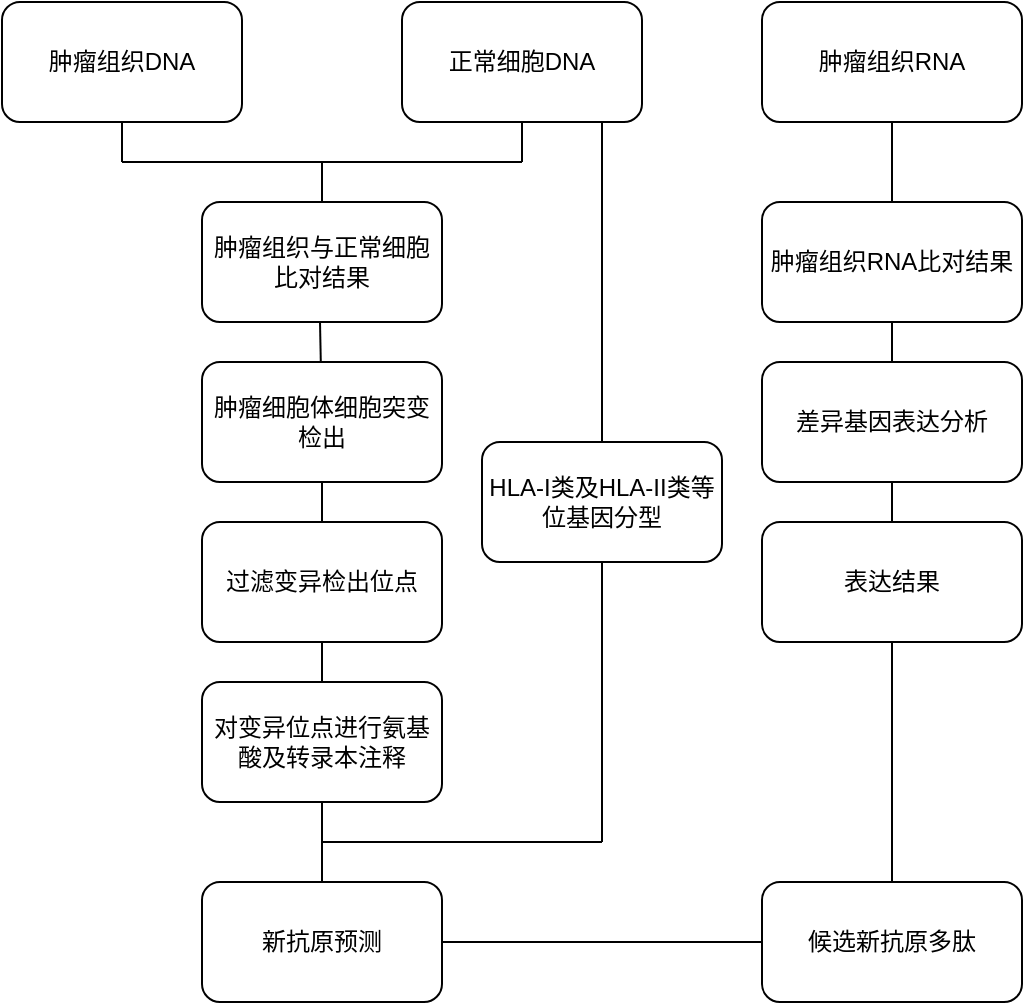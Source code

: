 <mxfile version="21.6.5" type="github">
  <diagram name="第 1 页" id="BV2JEcZFqFt92yoEPGKr">
    <mxGraphModel dx="989" dy="521" grid="1" gridSize="10" guides="1" tooltips="1" connect="1" arrows="1" fold="1" page="1" pageScale="1" pageWidth="1169" pageHeight="827" math="0" shadow="0">
      <root>
        <mxCell id="0" />
        <mxCell id="1" parent="0" />
        <mxCell id="G5EWqAJ_ozppIbQ28s9R-1" value="肿瘤组织DNA" style="rounded=1;whiteSpace=wrap;html=1;fontFamily=Arial;" vertex="1" parent="1">
          <mxGeometry x="120" y="40" width="120" height="60" as="geometry" />
        </mxCell>
        <mxCell id="G5EWqAJ_ozppIbQ28s9R-2" value="正常细胞DNA" style="rounded=1;whiteSpace=wrap;html=1;fontFamily=Arial;" vertex="1" parent="1">
          <mxGeometry x="320" y="40" width="120" height="60" as="geometry" />
        </mxCell>
        <mxCell id="G5EWqAJ_ozppIbQ28s9R-5" value="" style="endArrow=none;html=1;rounded=0;fontFamily=Arial;" edge="1" parent="1">
          <mxGeometry width="50" height="50" relative="1" as="geometry">
            <mxPoint x="180" y="120" as="sourcePoint" />
            <mxPoint x="380" y="120" as="targetPoint" />
            <Array as="points">
              <mxPoint x="280" y="120" />
            </Array>
          </mxGeometry>
        </mxCell>
        <mxCell id="G5EWqAJ_ozppIbQ28s9R-6" value="" style="endArrow=none;html=1;rounded=0;entryX=0.5;entryY=1;entryDx=0;entryDy=0;fontFamily=Arial;" edge="1" parent="1" target="G5EWqAJ_ozppIbQ28s9R-1">
          <mxGeometry width="50" height="50" relative="1" as="geometry">
            <mxPoint x="180" y="120" as="sourcePoint" />
            <mxPoint x="190" y="100" as="targetPoint" />
          </mxGeometry>
        </mxCell>
        <mxCell id="G5EWqAJ_ozppIbQ28s9R-7" value="" style="endArrow=none;html=1;rounded=0;entryX=0.5;entryY=1;entryDx=0;entryDy=0;fontFamily=Arial;" edge="1" parent="1" target="G5EWqAJ_ozppIbQ28s9R-2">
          <mxGeometry width="50" height="50" relative="1" as="geometry">
            <mxPoint x="380" y="120" as="sourcePoint" />
            <mxPoint x="190" y="110" as="targetPoint" />
          </mxGeometry>
        </mxCell>
        <mxCell id="G5EWqAJ_ozppIbQ28s9R-8" value="肿瘤组织与正常细胞比对结果" style="rounded=1;whiteSpace=wrap;html=1;fontFamily=Arial;" vertex="1" parent="1">
          <mxGeometry x="220" y="140" width="120" height="60" as="geometry" />
        </mxCell>
        <mxCell id="G5EWqAJ_ozppIbQ28s9R-9" value="" style="endArrow=none;html=1;rounded=0;fontFamily=Arial;" edge="1" parent="1">
          <mxGeometry width="50" height="50" relative="1" as="geometry">
            <mxPoint x="280" y="140" as="sourcePoint" />
            <mxPoint x="280" y="140" as="targetPoint" />
            <Array as="points">
              <mxPoint x="280" y="140" />
              <mxPoint x="280" y="120" />
            </Array>
          </mxGeometry>
        </mxCell>
        <mxCell id="G5EWqAJ_ozppIbQ28s9R-10" value="肿瘤细胞体细胞突变检出" style="rounded=1;whiteSpace=wrap;html=1;fontFamily=Arial;" vertex="1" parent="1">
          <mxGeometry x="220" y="220" width="120" height="60" as="geometry" />
        </mxCell>
        <mxCell id="G5EWqAJ_ozppIbQ28s9R-11" value="" style="endArrow=none;html=1;rounded=0;fontFamily=Arial;" edge="1" parent="1" source="G5EWqAJ_ozppIbQ28s9R-10">
          <mxGeometry width="50" height="50" relative="1" as="geometry">
            <mxPoint x="280" y="220" as="sourcePoint" />
            <mxPoint x="279" y="200" as="targetPoint" />
          </mxGeometry>
        </mxCell>
        <mxCell id="G5EWqAJ_ozppIbQ28s9R-12" value="过滤变异检出位点" style="rounded=1;whiteSpace=wrap;html=1;fontFamily=Arial;" vertex="1" parent="1">
          <mxGeometry x="220" y="300" width="120" height="60" as="geometry" />
        </mxCell>
        <mxCell id="G5EWqAJ_ozppIbQ28s9R-13" value="" style="endArrow=none;html=1;rounded=0;entryX=0.5;entryY=1;entryDx=0;entryDy=0;exitX=0.5;exitY=0;exitDx=0;exitDy=0;fontFamily=Arial;" edge="1" parent="1" source="G5EWqAJ_ozppIbQ28s9R-12" target="G5EWqAJ_ozppIbQ28s9R-10">
          <mxGeometry width="50" height="50" relative="1" as="geometry">
            <mxPoint x="289.41" y="310" as="sourcePoint" />
            <mxPoint x="289.41" y="260" as="targetPoint" />
          </mxGeometry>
        </mxCell>
        <mxCell id="G5EWqAJ_ozppIbQ28s9R-14" value="对变异位点进行氨基酸及转录本注释" style="rounded=1;whiteSpace=wrap;html=1;fontFamily=Arial;" vertex="1" parent="1">
          <mxGeometry x="220" y="380" width="120" height="60" as="geometry" />
        </mxCell>
        <mxCell id="G5EWqAJ_ozppIbQ28s9R-15" value="" style="endArrow=none;html=1;rounded=0;entryX=0.5;entryY=1;entryDx=0;entryDy=0;exitX=0.5;exitY=0;exitDx=0;exitDy=0;fontFamily=Arial;" edge="1" parent="1" source="G5EWqAJ_ozppIbQ28s9R-14" target="G5EWqAJ_ozppIbQ28s9R-12">
          <mxGeometry width="50" height="50" relative="1" as="geometry">
            <mxPoint x="290" y="410" as="sourcePoint" />
            <mxPoint x="290" y="370" as="targetPoint" />
          </mxGeometry>
        </mxCell>
        <mxCell id="G5EWqAJ_ozppIbQ28s9R-17" value="新抗原预测" style="rounded=1;whiteSpace=wrap;html=1;fontFamily=Arial;" vertex="1" parent="1">
          <mxGeometry x="220" y="480" width="120" height="60" as="geometry" />
        </mxCell>
        <mxCell id="G5EWqAJ_ozppIbQ28s9R-18" value="" style="endArrow=none;html=1;rounded=0;exitX=0.5;exitY=0;exitDx=0;exitDy=0;fontFamily=Arial;" edge="1" parent="1" source="G5EWqAJ_ozppIbQ28s9R-17" target="G5EWqAJ_ozppIbQ28s9R-14">
          <mxGeometry width="50" height="50" relative="1" as="geometry">
            <mxPoint x="290" y="500" as="sourcePoint" />
            <mxPoint x="280" y="550" as="targetPoint" />
          </mxGeometry>
        </mxCell>
        <mxCell id="G5EWqAJ_ozppIbQ28s9R-19" value="" style="endArrow=none;html=1;rounded=0;exitX=1;exitY=0.5;exitDx=0;exitDy=0;fontFamily=Arial;" edge="1" parent="1" source="G5EWqAJ_ozppIbQ28s9R-17" target="G5EWqAJ_ozppIbQ28s9R-20">
          <mxGeometry width="50" height="50" relative="1" as="geometry">
            <mxPoint x="360" y="640" as="sourcePoint" />
            <mxPoint x="420" y="610" as="targetPoint" />
          </mxGeometry>
        </mxCell>
        <mxCell id="G5EWqAJ_ozppIbQ28s9R-20" value="候选新抗原多肽" style="rounded=1;whiteSpace=wrap;html=1;fontFamily=Arial;" vertex="1" parent="1">
          <mxGeometry x="500" y="480" width="130" height="60" as="geometry" />
        </mxCell>
        <mxCell id="G5EWqAJ_ozppIbQ28s9R-21" value="" style="endArrow=none;html=1;rounded=0;fontFamily=Arial;" edge="1" parent="1" source="G5EWqAJ_ozppIbQ28s9R-20" target="G5EWqAJ_ozppIbQ28s9R-22">
          <mxGeometry width="50" height="50" relative="1" as="geometry">
            <mxPoint x="370" y="590" as="sourcePoint" />
            <mxPoint x="560" y="460" as="targetPoint" />
          </mxGeometry>
        </mxCell>
        <mxCell id="G5EWqAJ_ozppIbQ28s9R-22" value="表达结果" style="rounded=1;whiteSpace=wrap;html=1;fontFamily=Arial;" vertex="1" parent="1">
          <mxGeometry x="500" y="300" width="130" height="60" as="geometry" />
        </mxCell>
        <mxCell id="G5EWqAJ_ozppIbQ28s9R-23" value="肿瘤组织RNA" style="rounded=1;whiteSpace=wrap;html=1;fontFamily=Arial;" vertex="1" parent="1">
          <mxGeometry x="500" y="40" width="130" height="60" as="geometry" />
        </mxCell>
        <mxCell id="G5EWqAJ_ozppIbQ28s9R-24" value="肿瘤组织RNA比对结果" style="rounded=1;whiteSpace=wrap;html=1;fontFamily=Arial;" vertex="1" parent="1">
          <mxGeometry x="500" y="140" width="130" height="60" as="geometry" />
        </mxCell>
        <mxCell id="G5EWqAJ_ozppIbQ28s9R-25" value="" style="endArrow=none;html=1;rounded=0;fontFamily=Arial;" edge="1" parent="1" source="G5EWqAJ_ozppIbQ28s9R-24" target="G5EWqAJ_ozppIbQ28s9R-23">
          <mxGeometry width="50" height="50" relative="1" as="geometry">
            <mxPoint x="559.41" y="210" as="sourcePoint" />
            <mxPoint x="559.41" y="160" as="targetPoint" />
          </mxGeometry>
        </mxCell>
        <mxCell id="G5EWqAJ_ozppIbQ28s9R-26" value="差异基因表达分析" style="rounded=1;whiteSpace=wrap;html=1;fontFamily=Arial;" vertex="1" parent="1">
          <mxGeometry x="500" y="220" width="130" height="60" as="geometry" />
        </mxCell>
        <mxCell id="G5EWqAJ_ozppIbQ28s9R-27" value="" style="endArrow=none;html=1;rounded=0;entryX=0.5;entryY=1;entryDx=0;entryDy=0;exitX=0.5;exitY=0;exitDx=0;exitDy=0;fontFamily=Arial;" edge="1" parent="1" source="G5EWqAJ_ozppIbQ28s9R-26" target="G5EWqAJ_ozppIbQ28s9R-24">
          <mxGeometry width="50" height="50" relative="1" as="geometry">
            <mxPoint x="569.41" y="220" as="sourcePoint" />
            <mxPoint x="569.41" y="170" as="targetPoint" />
          </mxGeometry>
        </mxCell>
        <mxCell id="G5EWqAJ_ozppIbQ28s9R-28" value="" style="endArrow=none;html=1;rounded=0;entryX=0.5;entryY=1;entryDx=0;entryDy=0;fontFamily=Arial;" edge="1" parent="1" source="G5EWqAJ_ozppIbQ28s9R-22" target="G5EWqAJ_ozppIbQ28s9R-26">
          <mxGeometry width="50" height="50" relative="1" as="geometry">
            <mxPoint x="280" y="410" as="sourcePoint" />
            <mxPoint x="280" y="370" as="targetPoint" />
          </mxGeometry>
        </mxCell>
        <mxCell id="G5EWqAJ_ozppIbQ28s9R-29" value="HLA-I类及HLA-II类等位基因分型" style="rounded=1;whiteSpace=wrap;html=1;fontFamily=Arial;" vertex="1" parent="1">
          <mxGeometry x="360" y="260" width="120" height="60" as="geometry" />
        </mxCell>
        <mxCell id="G5EWqAJ_ozppIbQ28s9R-31" value="" style="endArrow=none;html=1;rounded=0;fontFamily=Arial;" edge="1" parent="1">
          <mxGeometry width="50" height="50" relative="1" as="geometry">
            <mxPoint x="420" y="460" as="sourcePoint" />
            <mxPoint x="280" y="460" as="targetPoint" />
          </mxGeometry>
        </mxCell>
        <mxCell id="G5EWqAJ_ozppIbQ28s9R-32" value="" style="endArrow=none;html=1;rounded=0;exitX=0.5;exitY=1;exitDx=0;exitDy=0;fontFamily=Arial;" edge="1" parent="1" source="G5EWqAJ_ozppIbQ28s9R-29">
          <mxGeometry width="50" height="50" relative="1" as="geometry">
            <mxPoint x="450" y="580" as="sourcePoint" />
            <mxPoint x="420" y="460" as="targetPoint" />
          </mxGeometry>
        </mxCell>
        <mxCell id="G5EWqAJ_ozppIbQ28s9R-33" value="" style="endArrow=none;html=1;rounded=0;entryX=0.5;entryY=0;entryDx=0;entryDy=0;fontFamily=Arial;" edge="1" parent="1" target="G5EWqAJ_ozppIbQ28s9R-29">
          <mxGeometry width="50" height="50" relative="1" as="geometry">
            <mxPoint x="420" y="100" as="sourcePoint" />
            <mxPoint x="450" y="580" as="targetPoint" />
          </mxGeometry>
        </mxCell>
      </root>
    </mxGraphModel>
  </diagram>
</mxfile>
